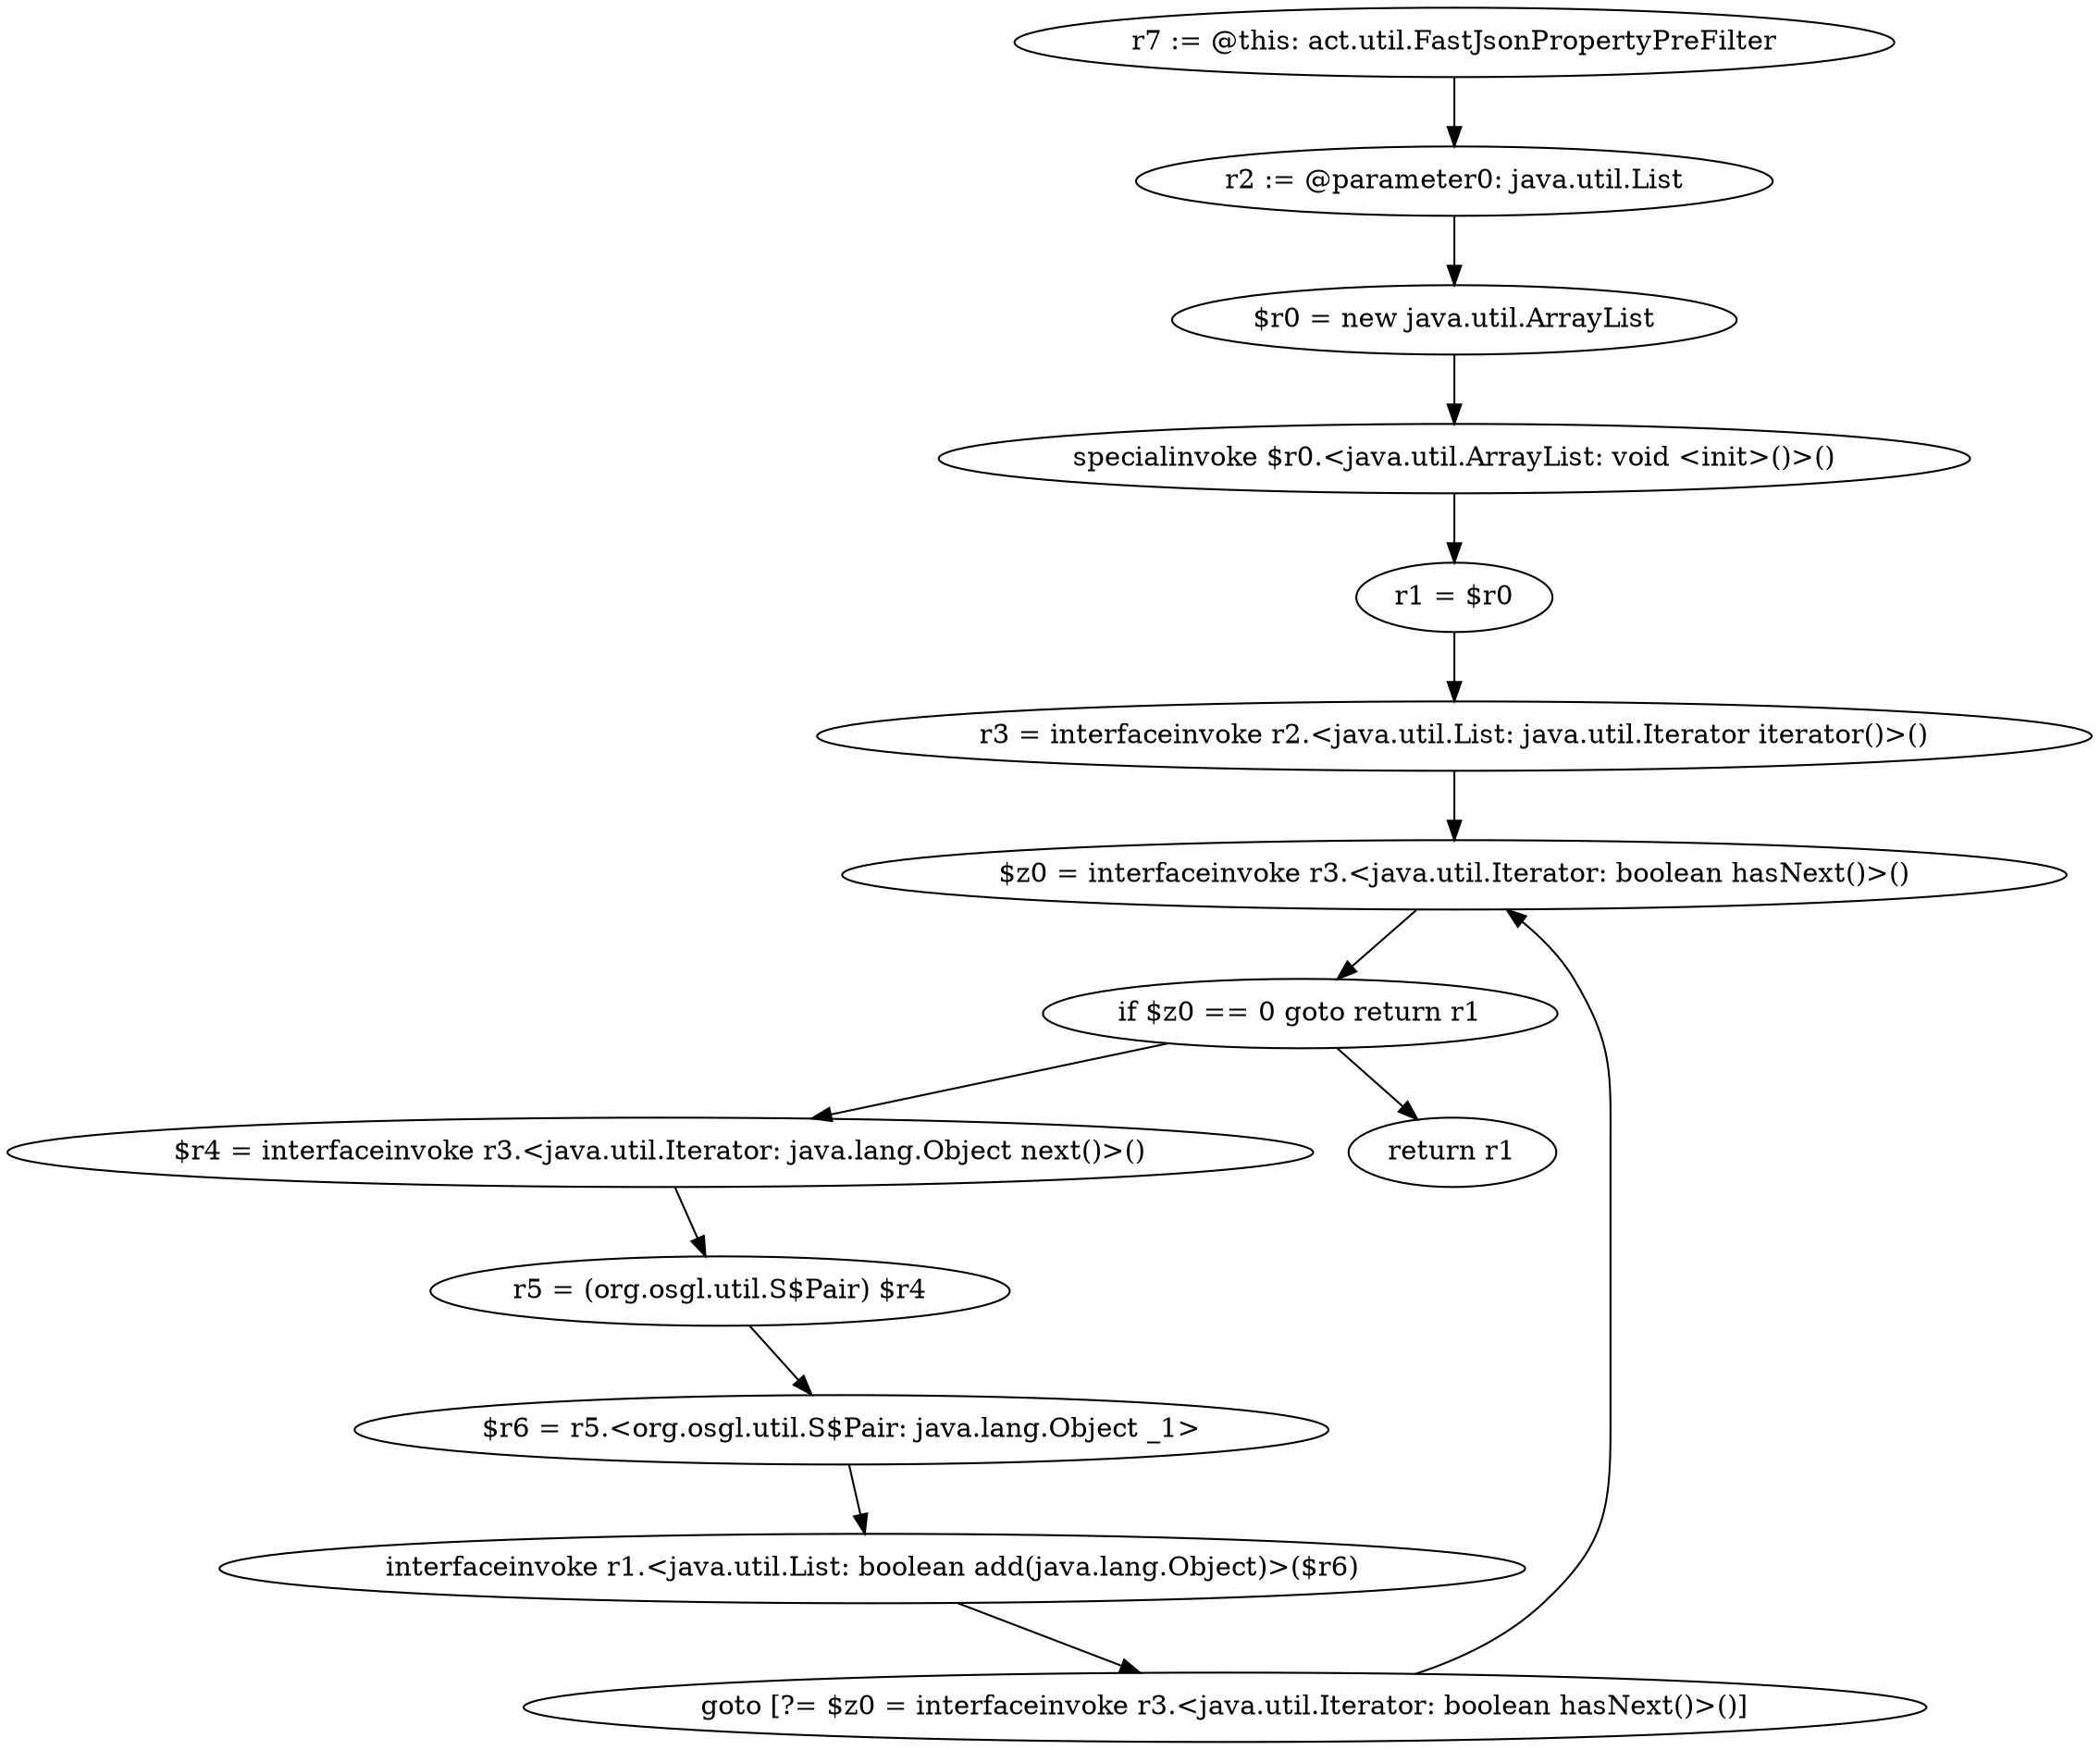 digraph "unitGraph" {
    "r7 := @this: act.util.FastJsonPropertyPreFilter"
    "r2 := @parameter0: java.util.List"
    "$r0 = new java.util.ArrayList"
    "specialinvoke $r0.<java.util.ArrayList: void <init>()>()"
    "r1 = $r0"
    "r3 = interfaceinvoke r2.<java.util.List: java.util.Iterator iterator()>()"
    "$z0 = interfaceinvoke r3.<java.util.Iterator: boolean hasNext()>()"
    "if $z0 == 0 goto return r1"
    "$r4 = interfaceinvoke r3.<java.util.Iterator: java.lang.Object next()>()"
    "r5 = (org.osgl.util.S$Pair) $r4"
    "$r6 = r5.<org.osgl.util.S$Pair: java.lang.Object _1>"
    "interfaceinvoke r1.<java.util.List: boolean add(java.lang.Object)>($r6)"
    "goto [?= $z0 = interfaceinvoke r3.<java.util.Iterator: boolean hasNext()>()]"
    "return r1"
    "r7 := @this: act.util.FastJsonPropertyPreFilter"->"r2 := @parameter0: java.util.List";
    "r2 := @parameter0: java.util.List"->"$r0 = new java.util.ArrayList";
    "$r0 = new java.util.ArrayList"->"specialinvoke $r0.<java.util.ArrayList: void <init>()>()";
    "specialinvoke $r0.<java.util.ArrayList: void <init>()>()"->"r1 = $r0";
    "r1 = $r0"->"r3 = interfaceinvoke r2.<java.util.List: java.util.Iterator iterator()>()";
    "r3 = interfaceinvoke r2.<java.util.List: java.util.Iterator iterator()>()"->"$z0 = interfaceinvoke r3.<java.util.Iterator: boolean hasNext()>()";
    "$z0 = interfaceinvoke r3.<java.util.Iterator: boolean hasNext()>()"->"if $z0 == 0 goto return r1";
    "if $z0 == 0 goto return r1"->"$r4 = interfaceinvoke r3.<java.util.Iterator: java.lang.Object next()>()";
    "if $z0 == 0 goto return r1"->"return r1";
    "$r4 = interfaceinvoke r3.<java.util.Iterator: java.lang.Object next()>()"->"r5 = (org.osgl.util.S$Pair) $r4";
    "r5 = (org.osgl.util.S$Pair) $r4"->"$r6 = r5.<org.osgl.util.S$Pair: java.lang.Object _1>";
    "$r6 = r5.<org.osgl.util.S$Pair: java.lang.Object _1>"->"interfaceinvoke r1.<java.util.List: boolean add(java.lang.Object)>($r6)";
    "interfaceinvoke r1.<java.util.List: boolean add(java.lang.Object)>($r6)"->"goto [?= $z0 = interfaceinvoke r3.<java.util.Iterator: boolean hasNext()>()]";
    "goto [?= $z0 = interfaceinvoke r3.<java.util.Iterator: boolean hasNext()>()]"->"$z0 = interfaceinvoke r3.<java.util.Iterator: boolean hasNext()>()";
}
